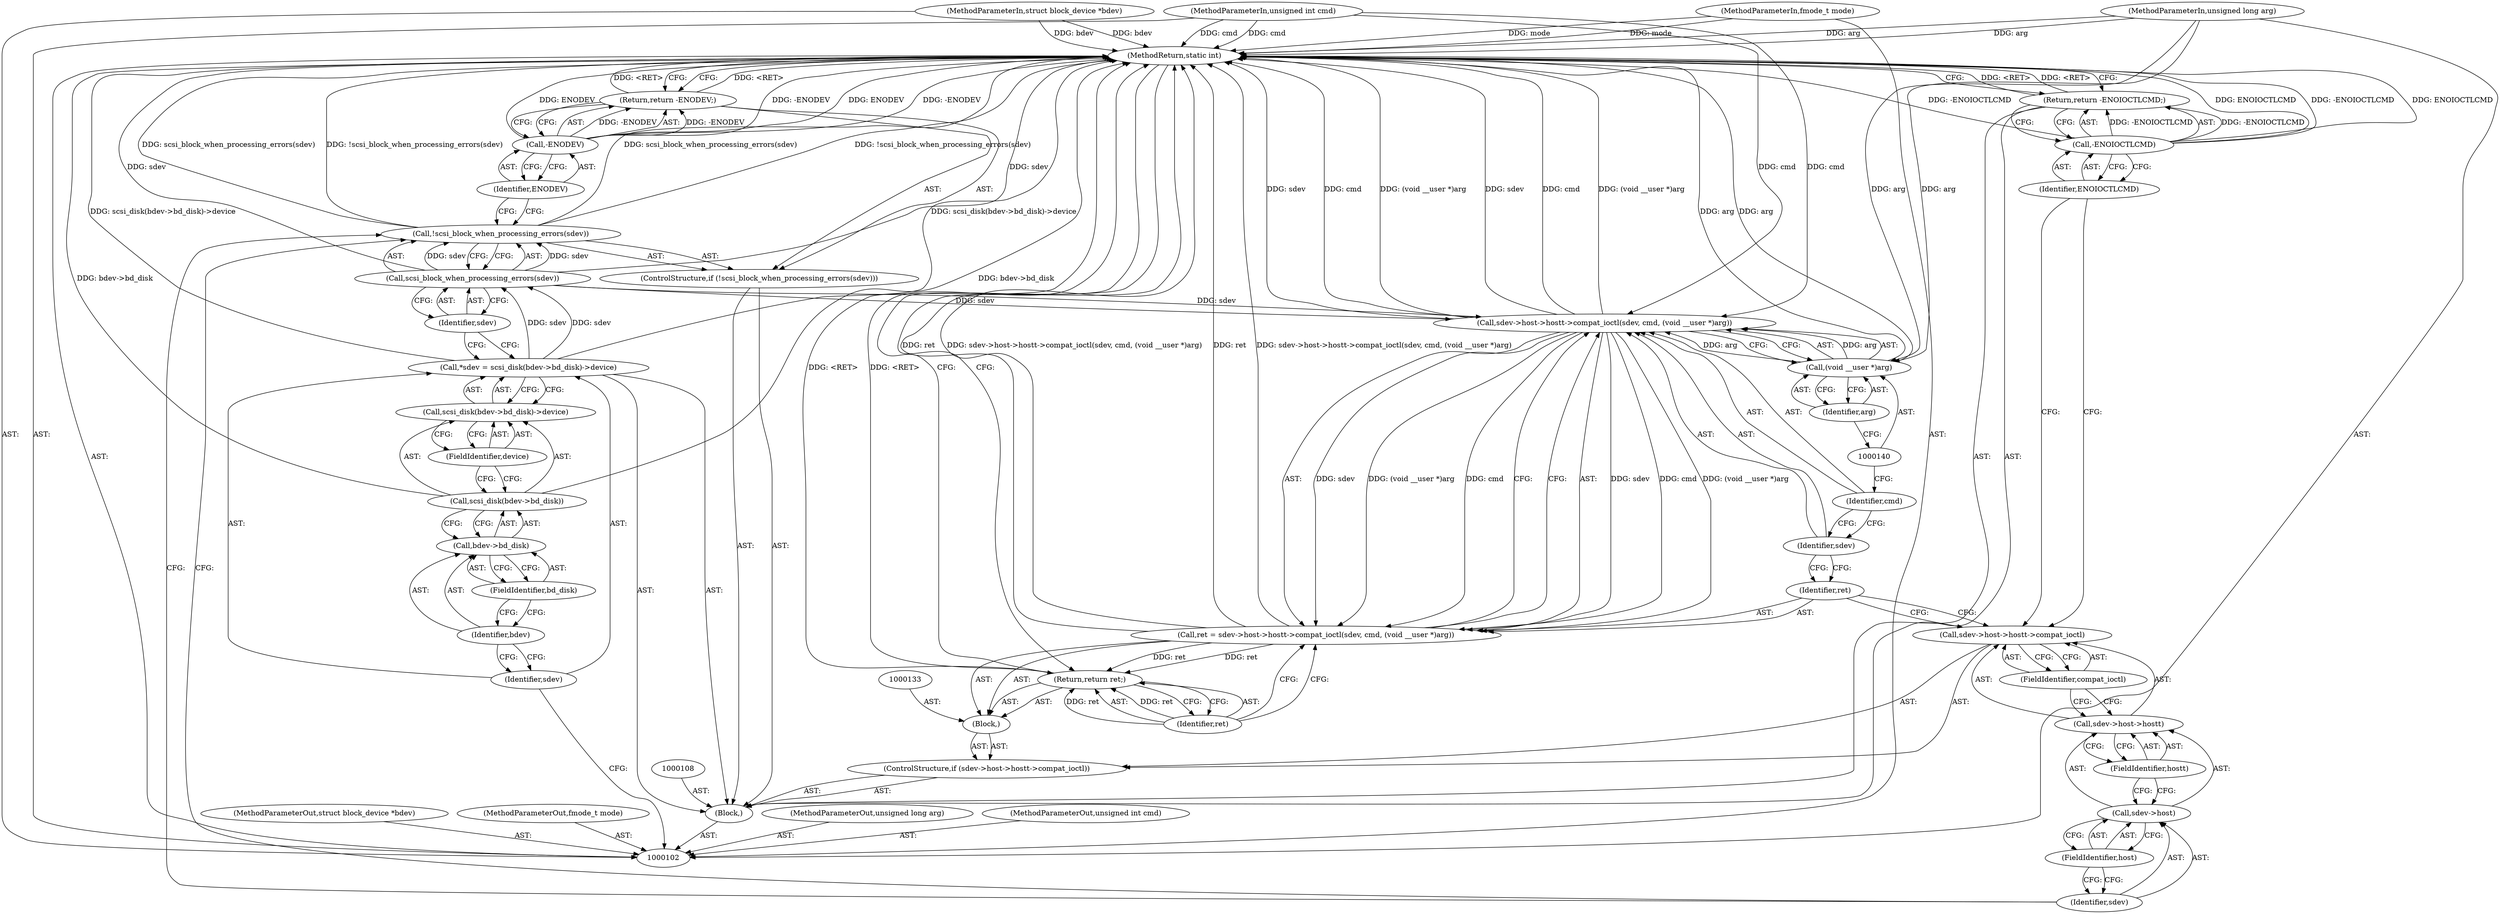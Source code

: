 digraph "1_linux_0bfc96cb77224736dfa35c3c555d37b3646ef35e_0" {
"1000147" [label="(MethodReturn,static int)"];
"1000103" [label="(MethodParameterIn,struct block_device *bdev)"];
"1000195" [label="(MethodParameterOut,struct block_device *bdev)"];
"1000104" [label="(MethodParameterIn,fmode_t mode)"];
"1000196" [label="(MethodParameterOut,fmode_t mode)"];
"1000117" [label="(ControlStructure,if (!scsi_block_when_processing_errors(sdev)))"];
"1000120" [label="(Identifier,sdev)"];
"1000118" [label="(Call,!scsi_block_when_processing_errors(sdev))"];
"1000119" [label="(Call,scsi_block_when_processing_errors(sdev))"];
"1000122" [label="(Call,-ENODEV)"];
"1000123" [label="(Identifier,ENODEV)"];
"1000121" [label="(Return,return -ENODEV;)"];
"1000129" [label="(FieldIdentifier,host)"];
"1000130" [label="(FieldIdentifier,hostt)"];
"1000124" [label="(ControlStructure,if (sdev->host->hostt->compat_ioctl))"];
"1000131" [label="(FieldIdentifier,compat_ioctl)"];
"1000125" [label="(Call,sdev->host->hostt->compat_ioctl)"];
"1000126" [label="(Call,sdev->host->hostt)"];
"1000127" [label="(Call,sdev->host)"];
"1000128" [label="(Identifier,sdev)"];
"1000132" [label="(Block,)"];
"1000134" [label="(Call,ret = sdev->host->hostt->compat_ioctl(sdev, cmd, (void __user *)arg))"];
"1000135" [label="(Identifier,ret)"];
"1000137" [label="(Identifier,sdev)"];
"1000138" [label="(Identifier,cmd)"];
"1000139" [label="(Call,(void __user *)arg)"];
"1000141" [label="(Identifier,arg)"];
"1000136" [label="(Call,sdev->host->hostt->compat_ioctl(sdev, cmd, (void __user *)arg))"];
"1000143" [label="(Identifier,ret)"];
"1000142" [label="(Return,return ret;)"];
"1000106" [label="(MethodParameterIn,unsigned long arg)"];
"1000198" [label="(MethodParameterOut,unsigned long arg)"];
"1000105" [label="(MethodParameterIn,unsigned int cmd)"];
"1000197" [label="(MethodParameterOut,unsigned int cmd)"];
"1000144" [label="(Return,return -ENOIOCTLCMD;)"];
"1000145" [label="(Call,-ENOIOCTLCMD)"];
"1000146" [label="(Identifier,ENOIOCTLCMD)"];
"1000107" [label="(Block,)"];
"1000109" [label="(Call,*sdev = scsi_disk(bdev->bd_disk)->device)"];
"1000110" [label="(Identifier,sdev)"];
"1000111" [label="(Call,scsi_disk(bdev->bd_disk)->device)"];
"1000112" [label="(Call,scsi_disk(bdev->bd_disk))"];
"1000113" [label="(Call,bdev->bd_disk)"];
"1000114" [label="(Identifier,bdev)"];
"1000115" [label="(FieldIdentifier,bd_disk)"];
"1000116" [label="(FieldIdentifier,device)"];
"1000147" -> "1000102"  [label="AST: "];
"1000147" -> "1000121"  [label="CFG: "];
"1000147" -> "1000142"  [label="CFG: "];
"1000147" -> "1000144"  [label="CFG: "];
"1000144" -> "1000147"  [label="DDG: <RET>"];
"1000104" -> "1000147"  [label="DDG: mode"];
"1000105" -> "1000147"  [label="DDG: cmd"];
"1000118" -> "1000147"  [label="DDG: !scsi_block_when_processing_errors(sdev)"];
"1000118" -> "1000147"  [label="DDG: scsi_block_when_processing_errors(sdev)"];
"1000136" -> "1000147"  [label="DDG: cmd"];
"1000136" -> "1000147"  [label="DDG: (void __user *)arg"];
"1000136" -> "1000147"  [label="DDG: sdev"];
"1000145" -> "1000147"  [label="DDG: ENOIOCTLCMD"];
"1000145" -> "1000147"  [label="DDG: -ENOIOCTLCMD"];
"1000109" -> "1000147"  [label="DDG: scsi_disk(bdev->bd_disk)->device"];
"1000122" -> "1000147"  [label="DDG: ENODEV"];
"1000122" -> "1000147"  [label="DDG: -ENODEV"];
"1000139" -> "1000147"  [label="DDG: arg"];
"1000103" -> "1000147"  [label="DDG: bdev"];
"1000134" -> "1000147"  [label="DDG: ret"];
"1000134" -> "1000147"  [label="DDG: sdev->host->hostt->compat_ioctl(sdev, cmd, (void __user *)arg)"];
"1000112" -> "1000147"  [label="DDG: bdev->bd_disk"];
"1000119" -> "1000147"  [label="DDG: sdev"];
"1000106" -> "1000147"  [label="DDG: arg"];
"1000121" -> "1000147"  [label="DDG: <RET>"];
"1000142" -> "1000147"  [label="DDG: <RET>"];
"1000103" -> "1000102"  [label="AST: "];
"1000103" -> "1000147"  [label="DDG: bdev"];
"1000195" -> "1000102"  [label="AST: "];
"1000104" -> "1000102"  [label="AST: "];
"1000104" -> "1000147"  [label="DDG: mode"];
"1000196" -> "1000102"  [label="AST: "];
"1000117" -> "1000107"  [label="AST: "];
"1000118" -> "1000117"  [label="AST: "];
"1000121" -> "1000117"  [label="AST: "];
"1000120" -> "1000119"  [label="AST: "];
"1000120" -> "1000109"  [label="CFG: "];
"1000119" -> "1000120"  [label="CFG: "];
"1000118" -> "1000117"  [label="AST: "];
"1000118" -> "1000119"  [label="CFG: "];
"1000119" -> "1000118"  [label="AST: "];
"1000123" -> "1000118"  [label="CFG: "];
"1000128" -> "1000118"  [label="CFG: "];
"1000118" -> "1000147"  [label="DDG: !scsi_block_when_processing_errors(sdev)"];
"1000118" -> "1000147"  [label="DDG: scsi_block_when_processing_errors(sdev)"];
"1000119" -> "1000118"  [label="DDG: sdev"];
"1000119" -> "1000118"  [label="AST: "];
"1000119" -> "1000120"  [label="CFG: "];
"1000120" -> "1000119"  [label="AST: "];
"1000118" -> "1000119"  [label="CFG: "];
"1000119" -> "1000147"  [label="DDG: sdev"];
"1000119" -> "1000118"  [label="DDG: sdev"];
"1000109" -> "1000119"  [label="DDG: sdev"];
"1000119" -> "1000136"  [label="DDG: sdev"];
"1000122" -> "1000121"  [label="AST: "];
"1000122" -> "1000123"  [label="CFG: "];
"1000123" -> "1000122"  [label="AST: "];
"1000121" -> "1000122"  [label="CFG: "];
"1000122" -> "1000147"  [label="DDG: ENODEV"];
"1000122" -> "1000147"  [label="DDG: -ENODEV"];
"1000122" -> "1000121"  [label="DDG: -ENODEV"];
"1000123" -> "1000122"  [label="AST: "];
"1000123" -> "1000118"  [label="CFG: "];
"1000122" -> "1000123"  [label="CFG: "];
"1000121" -> "1000117"  [label="AST: "];
"1000121" -> "1000122"  [label="CFG: "];
"1000122" -> "1000121"  [label="AST: "];
"1000147" -> "1000121"  [label="CFG: "];
"1000121" -> "1000147"  [label="DDG: <RET>"];
"1000122" -> "1000121"  [label="DDG: -ENODEV"];
"1000129" -> "1000127"  [label="AST: "];
"1000129" -> "1000128"  [label="CFG: "];
"1000127" -> "1000129"  [label="CFG: "];
"1000130" -> "1000126"  [label="AST: "];
"1000130" -> "1000127"  [label="CFG: "];
"1000126" -> "1000130"  [label="CFG: "];
"1000124" -> "1000107"  [label="AST: "];
"1000125" -> "1000124"  [label="AST: "];
"1000132" -> "1000124"  [label="AST: "];
"1000131" -> "1000125"  [label="AST: "];
"1000131" -> "1000126"  [label="CFG: "];
"1000125" -> "1000131"  [label="CFG: "];
"1000125" -> "1000124"  [label="AST: "];
"1000125" -> "1000131"  [label="CFG: "];
"1000126" -> "1000125"  [label="AST: "];
"1000131" -> "1000125"  [label="AST: "];
"1000135" -> "1000125"  [label="CFG: "];
"1000146" -> "1000125"  [label="CFG: "];
"1000126" -> "1000125"  [label="AST: "];
"1000126" -> "1000130"  [label="CFG: "];
"1000127" -> "1000126"  [label="AST: "];
"1000130" -> "1000126"  [label="AST: "];
"1000131" -> "1000126"  [label="CFG: "];
"1000127" -> "1000126"  [label="AST: "];
"1000127" -> "1000129"  [label="CFG: "];
"1000128" -> "1000127"  [label="AST: "];
"1000129" -> "1000127"  [label="AST: "];
"1000130" -> "1000127"  [label="CFG: "];
"1000128" -> "1000127"  [label="AST: "];
"1000128" -> "1000118"  [label="CFG: "];
"1000129" -> "1000128"  [label="CFG: "];
"1000132" -> "1000124"  [label="AST: "];
"1000133" -> "1000132"  [label="AST: "];
"1000134" -> "1000132"  [label="AST: "];
"1000142" -> "1000132"  [label="AST: "];
"1000134" -> "1000132"  [label="AST: "];
"1000134" -> "1000136"  [label="CFG: "];
"1000135" -> "1000134"  [label="AST: "];
"1000136" -> "1000134"  [label="AST: "];
"1000143" -> "1000134"  [label="CFG: "];
"1000134" -> "1000147"  [label="DDG: ret"];
"1000134" -> "1000147"  [label="DDG: sdev->host->hostt->compat_ioctl(sdev, cmd, (void __user *)arg)"];
"1000136" -> "1000134"  [label="DDG: sdev"];
"1000136" -> "1000134"  [label="DDG: cmd"];
"1000136" -> "1000134"  [label="DDG: (void __user *)arg"];
"1000134" -> "1000142"  [label="DDG: ret"];
"1000135" -> "1000134"  [label="AST: "];
"1000135" -> "1000125"  [label="CFG: "];
"1000137" -> "1000135"  [label="CFG: "];
"1000137" -> "1000136"  [label="AST: "];
"1000137" -> "1000135"  [label="CFG: "];
"1000138" -> "1000137"  [label="CFG: "];
"1000138" -> "1000136"  [label="AST: "];
"1000138" -> "1000137"  [label="CFG: "];
"1000140" -> "1000138"  [label="CFG: "];
"1000139" -> "1000136"  [label="AST: "];
"1000139" -> "1000141"  [label="CFG: "];
"1000140" -> "1000139"  [label="AST: "];
"1000141" -> "1000139"  [label="AST: "];
"1000136" -> "1000139"  [label="CFG: "];
"1000139" -> "1000147"  [label="DDG: arg"];
"1000139" -> "1000136"  [label="DDG: arg"];
"1000106" -> "1000139"  [label="DDG: arg"];
"1000141" -> "1000139"  [label="AST: "];
"1000141" -> "1000140"  [label="CFG: "];
"1000139" -> "1000141"  [label="CFG: "];
"1000136" -> "1000134"  [label="AST: "];
"1000136" -> "1000139"  [label="CFG: "];
"1000137" -> "1000136"  [label="AST: "];
"1000138" -> "1000136"  [label="AST: "];
"1000139" -> "1000136"  [label="AST: "];
"1000134" -> "1000136"  [label="CFG: "];
"1000136" -> "1000147"  [label="DDG: cmd"];
"1000136" -> "1000147"  [label="DDG: (void __user *)arg"];
"1000136" -> "1000147"  [label="DDG: sdev"];
"1000136" -> "1000134"  [label="DDG: sdev"];
"1000136" -> "1000134"  [label="DDG: cmd"];
"1000136" -> "1000134"  [label="DDG: (void __user *)arg"];
"1000119" -> "1000136"  [label="DDG: sdev"];
"1000105" -> "1000136"  [label="DDG: cmd"];
"1000139" -> "1000136"  [label="DDG: arg"];
"1000143" -> "1000142"  [label="AST: "];
"1000143" -> "1000134"  [label="CFG: "];
"1000142" -> "1000143"  [label="CFG: "];
"1000143" -> "1000142"  [label="DDG: ret"];
"1000142" -> "1000132"  [label="AST: "];
"1000142" -> "1000143"  [label="CFG: "];
"1000143" -> "1000142"  [label="AST: "];
"1000147" -> "1000142"  [label="CFG: "];
"1000142" -> "1000147"  [label="DDG: <RET>"];
"1000143" -> "1000142"  [label="DDG: ret"];
"1000134" -> "1000142"  [label="DDG: ret"];
"1000106" -> "1000102"  [label="AST: "];
"1000106" -> "1000147"  [label="DDG: arg"];
"1000106" -> "1000139"  [label="DDG: arg"];
"1000198" -> "1000102"  [label="AST: "];
"1000105" -> "1000102"  [label="AST: "];
"1000105" -> "1000147"  [label="DDG: cmd"];
"1000105" -> "1000136"  [label="DDG: cmd"];
"1000197" -> "1000102"  [label="AST: "];
"1000144" -> "1000107"  [label="AST: "];
"1000144" -> "1000145"  [label="CFG: "];
"1000145" -> "1000144"  [label="AST: "];
"1000147" -> "1000144"  [label="CFG: "];
"1000144" -> "1000147"  [label="DDG: <RET>"];
"1000145" -> "1000144"  [label="DDG: -ENOIOCTLCMD"];
"1000145" -> "1000144"  [label="AST: "];
"1000145" -> "1000146"  [label="CFG: "];
"1000146" -> "1000145"  [label="AST: "];
"1000144" -> "1000145"  [label="CFG: "];
"1000145" -> "1000147"  [label="DDG: ENOIOCTLCMD"];
"1000145" -> "1000147"  [label="DDG: -ENOIOCTLCMD"];
"1000145" -> "1000144"  [label="DDG: -ENOIOCTLCMD"];
"1000146" -> "1000145"  [label="AST: "];
"1000146" -> "1000125"  [label="CFG: "];
"1000145" -> "1000146"  [label="CFG: "];
"1000107" -> "1000102"  [label="AST: "];
"1000108" -> "1000107"  [label="AST: "];
"1000109" -> "1000107"  [label="AST: "];
"1000117" -> "1000107"  [label="AST: "];
"1000124" -> "1000107"  [label="AST: "];
"1000144" -> "1000107"  [label="AST: "];
"1000109" -> "1000107"  [label="AST: "];
"1000109" -> "1000111"  [label="CFG: "];
"1000110" -> "1000109"  [label="AST: "];
"1000111" -> "1000109"  [label="AST: "];
"1000120" -> "1000109"  [label="CFG: "];
"1000109" -> "1000147"  [label="DDG: scsi_disk(bdev->bd_disk)->device"];
"1000109" -> "1000119"  [label="DDG: sdev"];
"1000110" -> "1000109"  [label="AST: "];
"1000110" -> "1000102"  [label="CFG: "];
"1000114" -> "1000110"  [label="CFG: "];
"1000111" -> "1000109"  [label="AST: "];
"1000111" -> "1000116"  [label="CFG: "];
"1000112" -> "1000111"  [label="AST: "];
"1000116" -> "1000111"  [label="AST: "];
"1000109" -> "1000111"  [label="CFG: "];
"1000112" -> "1000111"  [label="AST: "];
"1000112" -> "1000113"  [label="CFG: "];
"1000113" -> "1000112"  [label="AST: "];
"1000116" -> "1000112"  [label="CFG: "];
"1000112" -> "1000147"  [label="DDG: bdev->bd_disk"];
"1000113" -> "1000112"  [label="AST: "];
"1000113" -> "1000115"  [label="CFG: "];
"1000114" -> "1000113"  [label="AST: "];
"1000115" -> "1000113"  [label="AST: "];
"1000112" -> "1000113"  [label="CFG: "];
"1000114" -> "1000113"  [label="AST: "];
"1000114" -> "1000110"  [label="CFG: "];
"1000115" -> "1000114"  [label="CFG: "];
"1000115" -> "1000113"  [label="AST: "];
"1000115" -> "1000114"  [label="CFG: "];
"1000113" -> "1000115"  [label="CFG: "];
"1000116" -> "1000111"  [label="AST: "];
"1000116" -> "1000112"  [label="CFG: "];
"1000111" -> "1000116"  [label="CFG: "];
}
